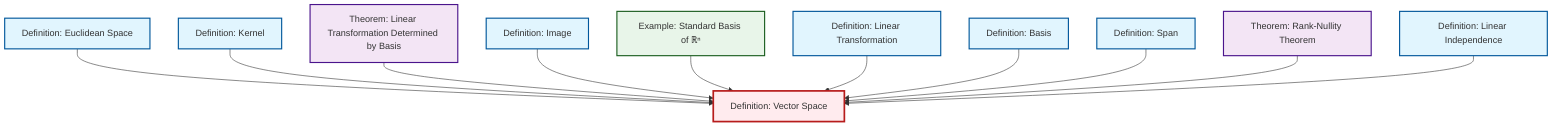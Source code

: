 graph TD
    classDef definition fill:#e1f5fe,stroke:#01579b,stroke-width:2px
    classDef theorem fill:#f3e5f5,stroke:#4a148c,stroke-width:2px
    classDef axiom fill:#fff3e0,stroke:#e65100,stroke-width:2px
    classDef example fill:#e8f5e9,stroke:#1b5e20,stroke-width:2px
    classDef current fill:#ffebee,stroke:#b71c1c,stroke-width:3px
    def-image["Definition: Image"]:::definition
    def-kernel["Definition: Kernel"]:::definition
    def-linear-independence["Definition: Linear Independence"]:::definition
    thm-rank-nullity["Theorem: Rank-Nullity Theorem"]:::theorem
    def-euclidean-space["Definition: Euclidean Space"]:::definition
    def-linear-transformation["Definition: Linear Transformation"]:::definition
    def-basis["Definition: Basis"]:::definition
    def-vector-space["Definition: Vector Space"]:::definition
    def-span["Definition: Span"]:::definition
    ex-standard-basis-rn["Example: Standard Basis of ℝⁿ"]:::example
    thm-linear-transformation-basis["Theorem: Linear Transformation Determined by Basis"]:::theorem
    def-euclidean-space --> def-vector-space
    def-kernel --> def-vector-space
    thm-linear-transformation-basis --> def-vector-space
    def-image --> def-vector-space
    ex-standard-basis-rn --> def-vector-space
    def-linear-transformation --> def-vector-space
    def-basis --> def-vector-space
    def-span --> def-vector-space
    thm-rank-nullity --> def-vector-space
    def-linear-independence --> def-vector-space
    class def-vector-space current